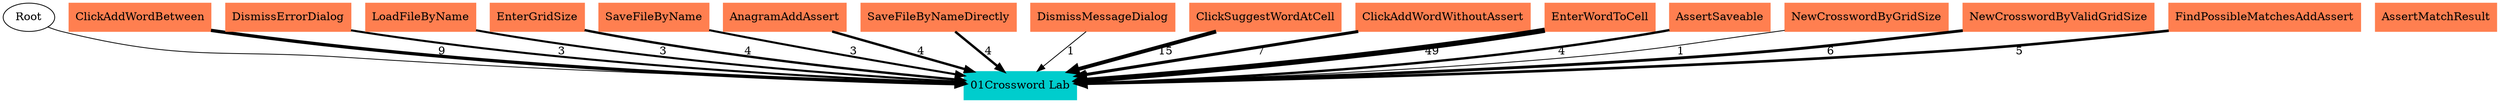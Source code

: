 // TS <-> UK
digraph {
	Root
	ClickAddWordBetween [color=coral shape=box style=filled]
	DismissErrorDialog [color=coral shape=box style=filled]
	LoadFileByName [color=coral shape=box style=filled]
	EnterGridSize [color=coral shape=box style=filled]
	SaveFileByName [color=coral shape=box style=filled]
	AnagramAddAssert [color=coral shape=box style=filled]
	SaveFileByNameDirectly [color=coral shape=box style=filled]
	DismissMessageDialog [color=coral shape=box style=filled]
	ClickSuggestWordAtCell [color=coral shape=box style=filled]
	ClickAddWordWithoutAssert [color=coral shape=box style=filled]
	EnterWordToCell [color=coral shape=box style=filled]
	AssertSaveable [color=coral shape=box style=filled]
	AssertMatchResult [color=coral shape=box style=filled]
	NewCrosswordByGridSize [color=coral shape=box style=filled]
	NewCrosswordByValidGridSize [color=coral shape=box style=filled]
	FindPossibleMatchesAddAssert [color=coral shape=box style=filled]
	"01Crossword Lab" [color=cyan3 shape=box style=filled]
		Root -> "01Crossword Lab"
		LoadFileByName -> "01Crossword Lab" [label=3 penwidth=2.58496250072]
		ClickSuggestWordAtCell -> "01Crossword Lab" [label=15 penwidth=4.90689059561]
		DismissErrorDialog -> "01Crossword Lab" [label=3 penwidth=2.58496250072]
		DismissMessageDialog -> "01Crossword Lab" [label=1 penwidth=1.0]
		NewCrosswordByValidGridSize -> "01Crossword Lab" [label=6 penwidth=3.58496250072]
		FindPossibleMatchesAddAssert -> "01Crossword Lab" [label=5 penwidth=3.32192809489]
		NewCrosswordByGridSize -> "01Crossword Lab" [label=1 penwidth=1.0]
		SaveFileByName -> "01Crossword Lab" [label=3 penwidth=2.58496250072]
		AssertSaveable -> "01Crossword Lab" [label=4 penwidth=3.0]
		EnterGridSize -> "01Crossword Lab" [label=4 penwidth=3.0]
		EnterWordToCell -> "01Crossword Lab" [label=49 penwidth=6.61470984412]
		ClickAddWordWithoutAssert -> "01Crossword Lab" [label=7 penwidth=3.80735492206]
		SaveFileByNameDirectly -> "01Crossword Lab" [label=4 penwidth=3.0]
		ClickAddWordBetween -> "01Crossword Lab" [label=9 penwidth=4.16992500144]
		AnagramAddAssert -> "01Crossword Lab" [label=4 penwidth=3.0]
}